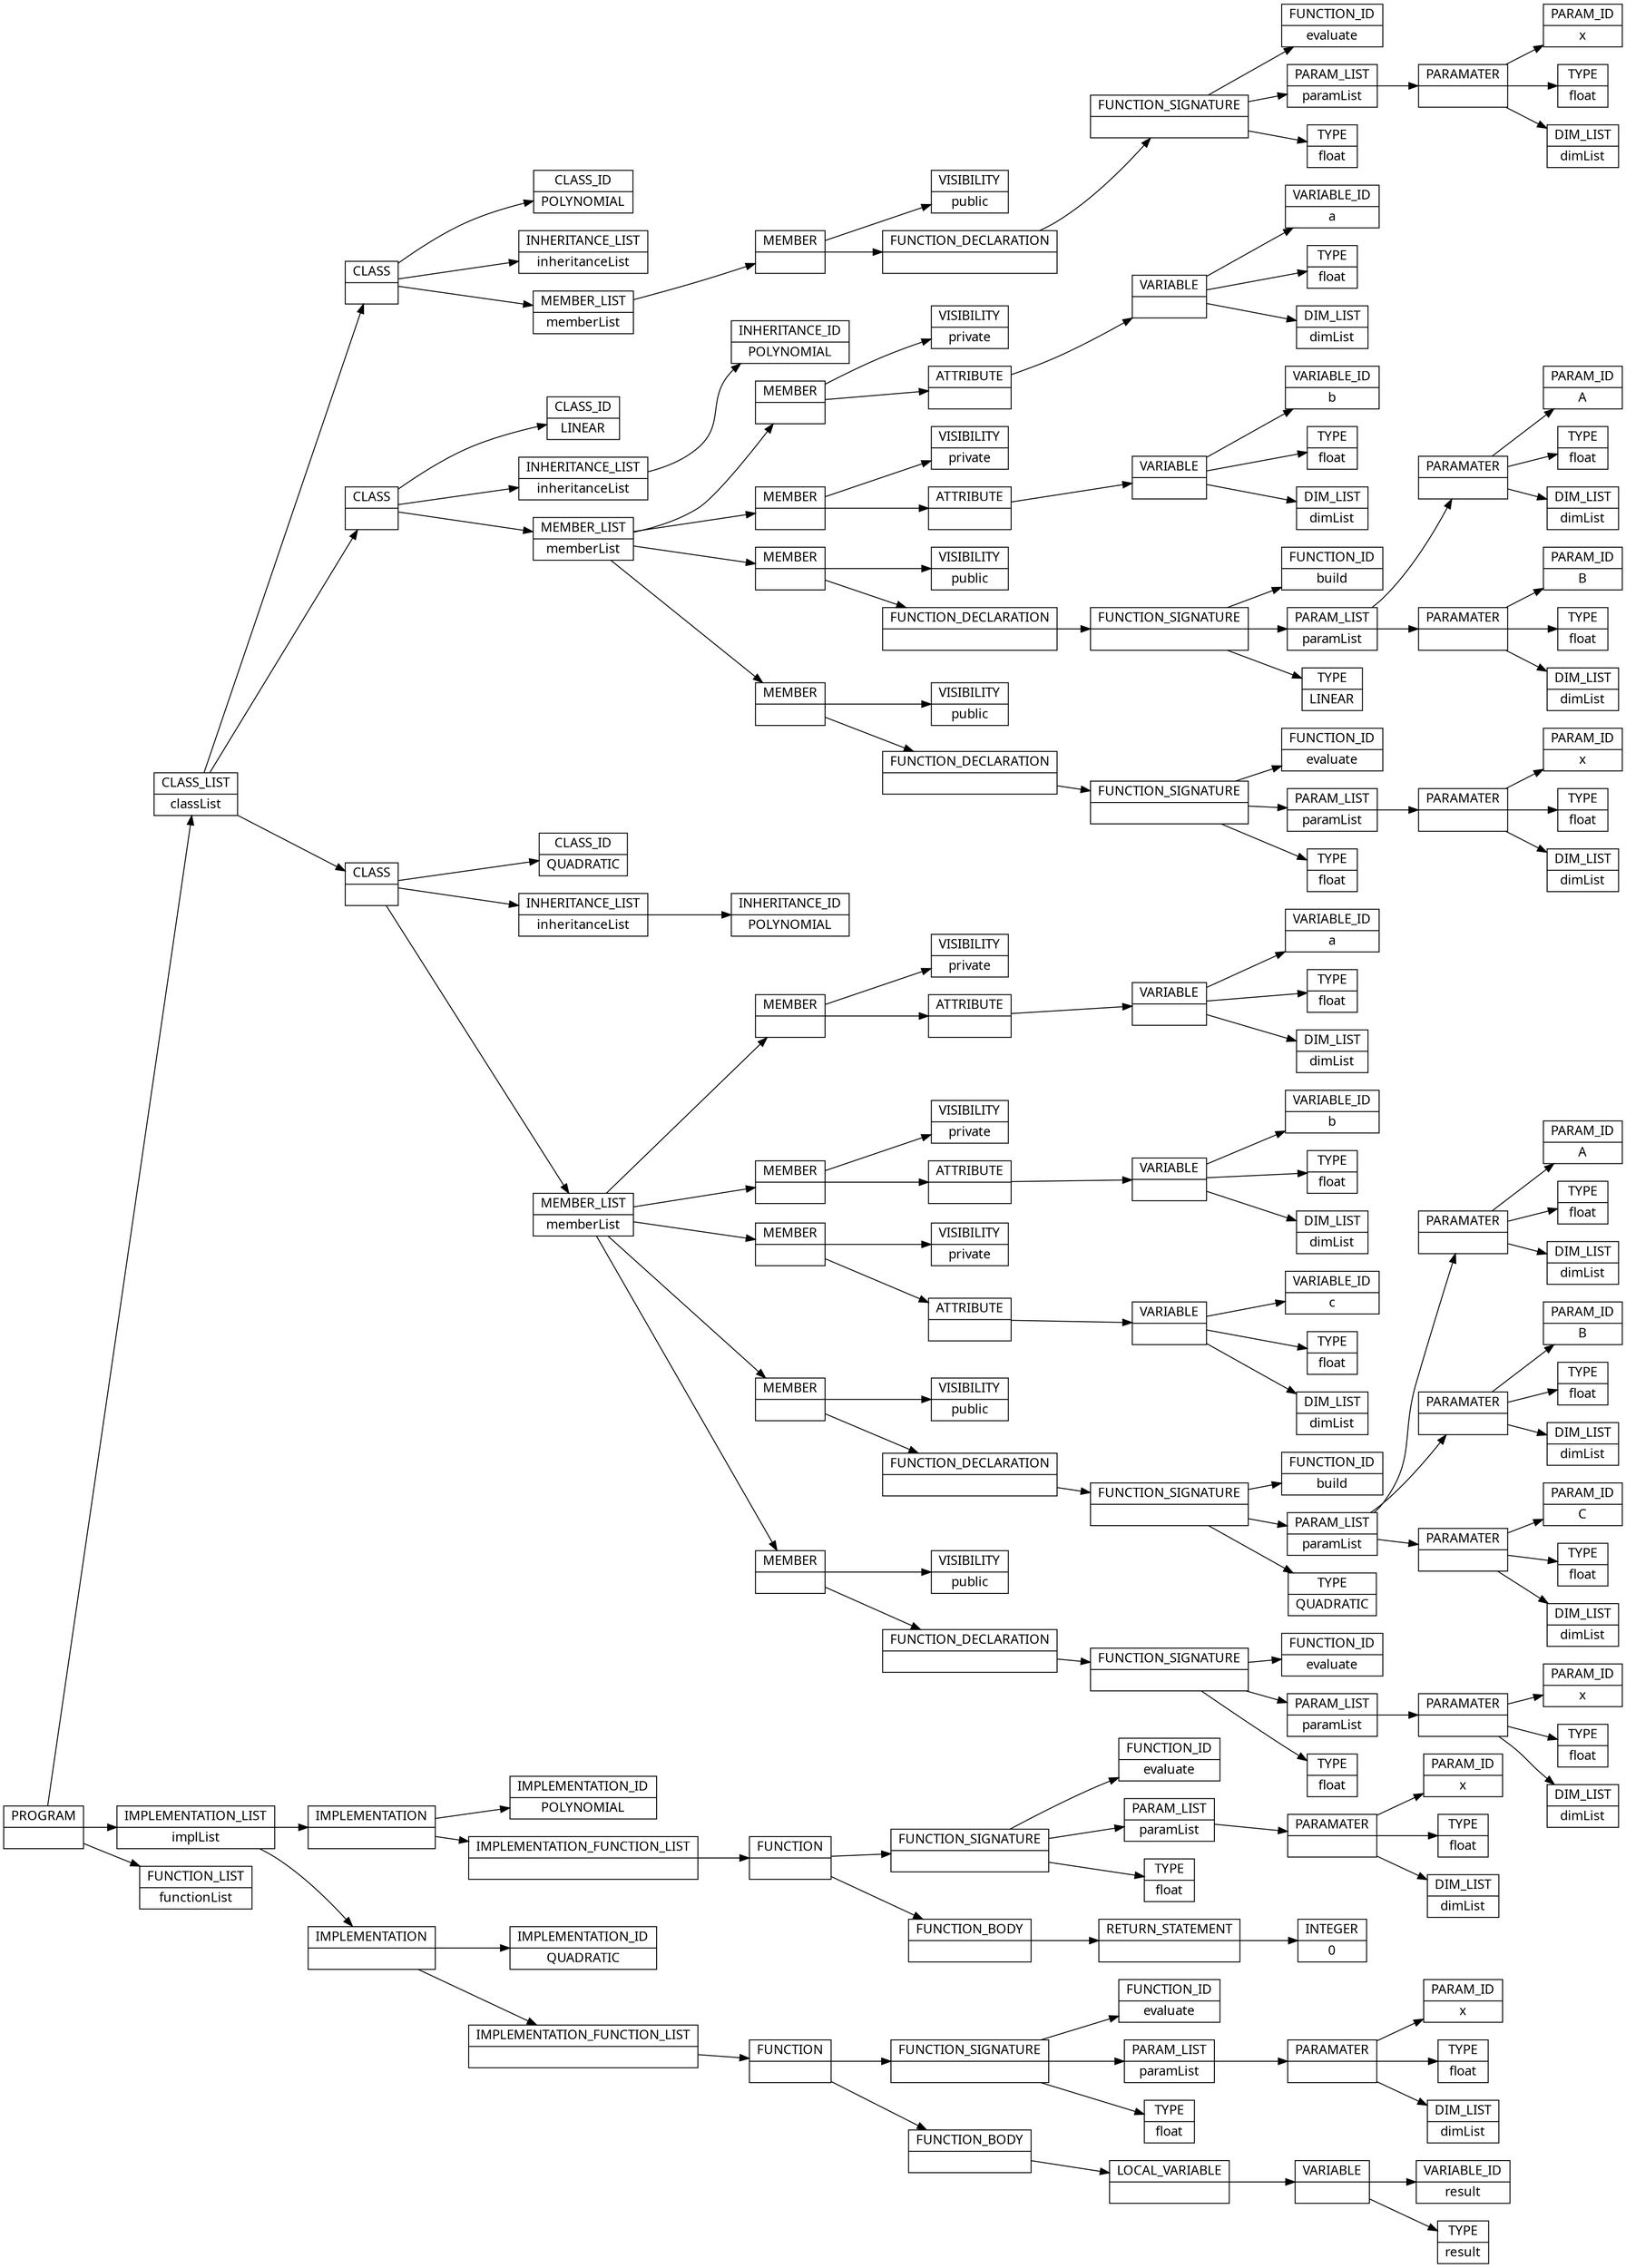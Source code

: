 digraph AST {
  node [shape=record];
    node [fontname=Sans];charset="UTF-8" splines=true splines=spline rankdir =LR
  node3 [label="PROGRAM |  "];
  node0 [label="CLASS_LIST | classList "];
  node19 [label="CLASS |  "];
  node4 [label="CLASS_ID | POLYNOMIAL "];
  node5 [label="INHERITANCE_LIST | inheritanceList "];
  node6 [label="MEMBER_LIST | memberList "];
  node18 [label="MEMBER |  "];
  node7 [label="VISIBILITY | public "];
  node17 [label="FUNCTION_DECLARATION |  "];
  node16 [label="FUNCTION_SIGNATURE |  "];
  node8 [label="FUNCTION_ID | evaluate "];
  node9 [label="PARAM_LIST | paramList "];
  node14 [label="PARAMATER |  "];
  node10 [label="PARAM_ID | x "];
  node11 [label="TYPE | float "];
  node12 [label="DIM_LIST | dimList "];
  node15 [label="TYPE | float "];
  node69 [label="CLASS |  "];
  node20 [label="CLASS_ID | LINEAR "];
  node21 [label="INHERITANCE_LIST | inheritanceList "];
  node22 [label="INHERITANCE_ID | POLYNOMIAL "];
  node23 [label="MEMBER_LIST | memberList "];
  node31 [label="MEMBER |  "];
  node24 [label="VISIBILITY | private "];
  node30 [label="ATTRIBUTE |  "];
  node29 [label="VARIABLE |  "];
  node25 [label="VARIABLE_ID | a "];
  node26 [label="TYPE | float "];
  node27 [label="DIM_LIST | dimList "];
  node39 [label="MEMBER |  "];
  node32 [label="VISIBILITY | private "];
  node38 [label="ATTRIBUTE |  "];
  node37 [label="VARIABLE |  "];
  node33 [label="VARIABLE_ID | b "];
  node34 [label="TYPE | float "];
  node35 [label="DIM_LIST | dimList "];
  node56 [label="MEMBER |  "];
  node40 [label="VISIBILITY | public "];
  node55 [label="FUNCTION_DECLARATION |  "];
  node54 [label="FUNCTION_SIGNATURE |  "];
  node41 [label="FUNCTION_ID | build "];
  node42 [label="PARAM_LIST | paramList "];
  node47 [label="PARAMATER |  "];
  node43 [label="PARAM_ID | A "];
  node44 [label="TYPE | float "];
  node45 [label="DIM_LIST | dimList "];
  node52 [label="PARAMATER |  "];
  node48 [label="PARAM_ID | B "];
  node49 [label="TYPE | float "];
  node50 [label="DIM_LIST | dimList "];
  node53 [label="TYPE | LINEAR "];
  node68 [label="MEMBER |  "];
  node57 [label="VISIBILITY | public "];
  node67 [label="FUNCTION_DECLARATION |  "];
  node66 [label="FUNCTION_SIGNATURE |  "];
  node58 [label="FUNCTION_ID | evaluate "];
  node59 [label="PARAM_LIST | paramList "];
  node64 [label="PARAMATER |  "];
  node60 [label="PARAM_ID | x "];
  node61 [label="TYPE | float "];
  node62 [label="DIM_LIST | dimList "];
  node65 [label="TYPE | float "];
  node132 [label="CLASS |  "];
  node70 [label="CLASS_ID | QUADRATIC "];
  node71 [label="INHERITANCE_LIST | inheritanceList "];
  node72 [label="INHERITANCE_ID | POLYNOMIAL "];
  node73 [label="MEMBER_LIST | memberList "];
  node81 [label="MEMBER |  "];
  node74 [label="VISIBILITY | private "];
  node80 [label="ATTRIBUTE |  "];
  node79 [label="VARIABLE |  "];
  node75 [label="VARIABLE_ID | a "];
  node76 [label="TYPE | float "];
  node77 [label="DIM_LIST | dimList "];
  node89 [label="MEMBER |  "];
  node82 [label="VISIBILITY | private "];
  node88 [label="ATTRIBUTE |  "];
  node87 [label="VARIABLE |  "];
  node83 [label="VARIABLE_ID | b "];
  node84 [label="TYPE | float "];
  node85 [label="DIM_LIST | dimList "];
  node97 [label="MEMBER |  "];
  node90 [label="VISIBILITY | private "];
  node96 [label="ATTRIBUTE |  "];
  node95 [label="VARIABLE |  "];
  node91 [label="VARIABLE_ID | c "];
  node92 [label="TYPE | float "];
  node93 [label="DIM_LIST | dimList "];
  node119 [label="MEMBER |  "];
  node98 [label="VISIBILITY | public "];
  node118 [label="FUNCTION_DECLARATION |  "];
  node117 [label="FUNCTION_SIGNATURE |  "];
  node99 [label="FUNCTION_ID | build "];
  node100 [label="PARAM_LIST | paramList "];
  node105 [label="PARAMATER |  "];
  node101 [label="PARAM_ID | A "];
  node102 [label="TYPE | float "];
  node103 [label="DIM_LIST | dimList "];
  node110 [label="PARAMATER |  "];
  node106 [label="PARAM_ID | B "];
  node107 [label="TYPE | float "];
  node108 [label="DIM_LIST | dimList "];
  node115 [label="PARAMATER |  "];
  node111 [label="PARAM_ID | C "];
  node112 [label="TYPE | float "];
  node113 [label="DIM_LIST | dimList "];
  node116 [label="TYPE | QUADRATIC "];
  node131 [label="MEMBER |  "];
  node120 [label="VISIBILITY | public "];
  node130 [label="FUNCTION_DECLARATION |  "];
  node129 [label="FUNCTION_SIGNATURE |  "];
  node121 [label="FUNCTION_ID | evaluate "];
  node122 [label="PARAM_LIST | paramList "];
  node127 [label="PARAMATER |  "];
  node123 [label="PARAM_ID | x "];
  node124 [label="TYPE | float "];
  node125 [label="DIM_LIST | dimList "];
  node128 [label="TYPE | float "];
  node1 [label="IMPLEMENTATION_LIST | implList "];
  node148 [label="IMPLEMENTATION |  "];
  node133 [label="IMPLEMENTATION_ID | POLYNOMIAL "];
  node134 [label="IMPLEMENTATION_FUNCTION_LIST |  "];
  node147 [label="FUNCTION |  "];
  node143 [label="FUNCTION_SIGNATURE |  "];
  node135 [label="FUNCTION_ID | evaluate "];
  node136 [label="PARAM_LIST | paramList "];
  node141 [label="PARAMATER |  "];
  node137 [label="PARAM_ID | x "];
  node138 [label="TYPE | float "];
  node139 [label="DIM_LIST | dimList "];
  node142 [label="TYPE | float "];
  node144 [label="FUNCTION_BODY |  "];
  node146 [label="RETURN_STATEMENT |  "];
  node145 [label="INTEGER | 0 "];
  node166 [label="IMPLEMENTATION |  "];
  node149 [label="IMPLEMENTATION_ID | QUADRATIC "];
  node150 [label="IMPLEMENTATION_FUNCTION_LIST |  "];
  node165 [label="FUNCTION |  "];
  node159 [label="FUNCTION_SIGNATURE |  "];
  node151 [label="FUNCTION_ID | evaluate "];
  node152 [label="PARAM_LIST | paramList "];
  node157 [label="PARAMATER |  "];
  node153 [label="PARAM_ID | x "];
  node154 [label="TYPE | float "];
  node155 [label="DIM_LIST | dimList "];
  node158 [label="TYPE | float "];
  node160 [label="FUNCTION_BODY |  "];
  node164 [label="LOCAL_VARIABLE |  "];
  node163 [label="VARIABLE |  "];
  node161 [label="VARIABLE_ID | result "];
  node162 [label="TYPE | result "];
  node2 [label="FUNCTION_LIST | functionList "];
  node3 -> node0;
  node0 -> node19;
  node19 -> node4;
  node19 -> node5;
  node19 -> node6;
  node6 -> node18;
  node18 -> node7;
  node18 -> node17;
  node17 -> node16;
  node16 -> node8;
  node16 -> node9;
  node9 -> node14;
  node14 -> node10;
  node14 -> node11;
  node14 -> node12;
  node16 -> node15;
  node0 -> node69;
  node69 -> node20;
  node69 -> node21;
  node21 -> node22;
  node69 -> node23;
  node23 -> node31;
  node31 -> node24;
  node31 -> node30;
  node30 -> node29;
  node29 -> node25;
  node29 -> node26;
  node29 -> node27;
  node23 -> node39;
  node39 -> node32;
  node39 -> node38;
  node38 -> node37;
  node37 -> node33;
  node37 -> node34;
  node37 -> node35;
  node23 -> node56;
  node56 -> node40;
  node56 -> node55;
  node55 -> node54;
  node54 -> node41;
  node54 -> node42;
  node42 -> node47;
  node47 -> node43;
  node47 -> node44;
  node47 -> node45;
  node42 -> node52;
  node52 -> node48;
  node52 -> node49;
  node52 -> node50;
  node54 -> node53;
  node23 -> node68;
  node68 -> node57;
  node68 -> node67;
  node67 -> node66;
  node66 -> node58;
  node66 -> node59;
  node59 -> node64;
  node64 -> node60;
  node64 -> node61;
  node64 -> node62;
  node66 -> node65;
  node0 -> node132;
  node132 -> node70;
  node132 -> node71;
  node71 -> node72;
  node132 -> node73;
  node73 -> node81;
  node81 -> node74;
  node81 -> node80;
  node80 -> node79;
  node79 -> node75;
  node79 -> node76;
  node79 -> node77;
  node73 -> node89;
  node89 -> node82;
  node89 -> node88;
  node88 -> node87;
  node87 -> node83;
  node87 -> node84;
  node87 -> node85;
  node73 -> node97;
  node97 -> node90;
  node97 -> node96;
  node96 -> node95;
  node95 -> node91;
  node95 -> node92;
  node95 -> node93;
  node73 -> node119;
  node119 -> node98;
  node119 -> node118;
  node118 -> node117;
  node117 -> node99;
  node117 -> node100;
  node100 -> node105;
  node105 -> node101;
  node105 -> node102;
  node105 -> node103;
  node100 -> node110;
  node110 -> node106;
  node110 -> node107;
  node110 -> node108;
  node100 -> node115;
  node115 -> node111;
  node115 -> node112;
  node115 -> node113;
  node117 -> node116;
  node73 -> node131;
  node131 -> node120;
  node131 -> node130;
  node130 -> node129;
  node129 -> node121;
  node129 -> node122;
  node122 -> node127;
  node127 -> node123;
  node127 -> node124;
  node127 -> node125;
  node129 -> node128;
  node3 -> node1;
  node1 -> node148;
  node148 -> node133;
  node148 -> node134;
  node134 -> node147;
  node147 -> node143;
  node143 -> node135;
  node143 -> node136;
  node136 -> node141;
  node141 -> node137;
  node141 -> node138;
  node141 -> node139;
  node143 -> node142;
  node147 -> node144;
  node144 -> node146;
  node146 -> node145;
  node1 -> node166;
  node166 -> node149;
  node166 -> node150;
  node150 -> node165;
  node165 -> node159;
  node159 -> node151;
  node159 -> node152;
  node152 -> node157;
  node157 -> node153;
  node157 -> node154;
  node157 -> node155;
  node159 -> node158;
  node165 -> node160;
  node160 -> node164;
  node164 -> node163;
  node163 -> node161;
  node163 -> node162;
  node3 -> node2;
}
